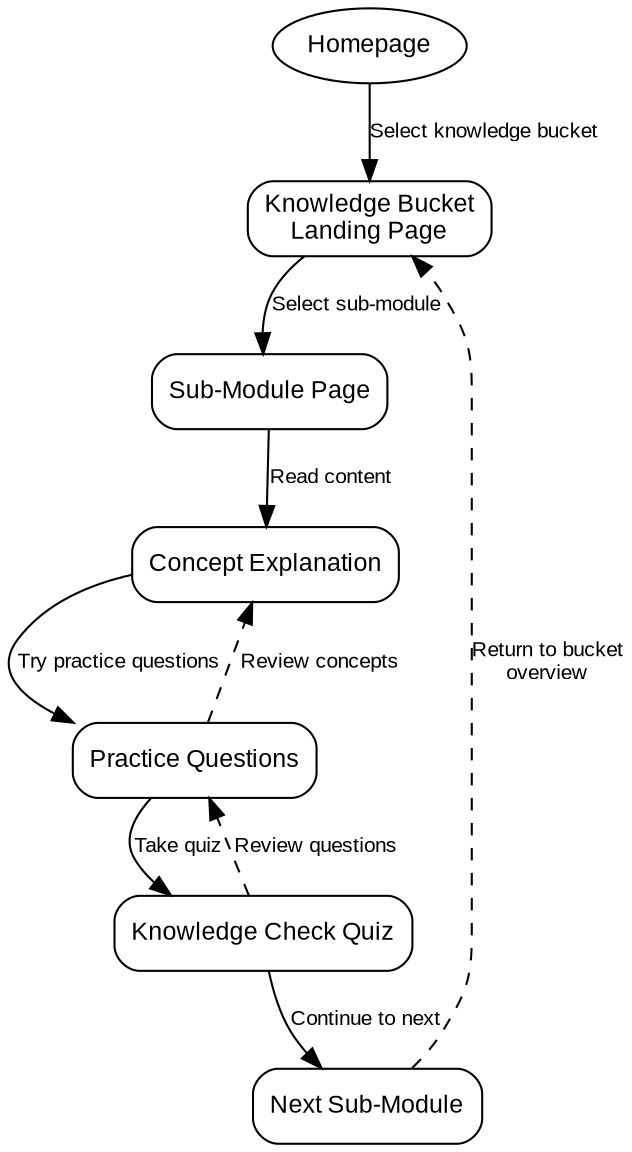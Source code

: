 // User Flow Diagrams for Investment Banking Interview Prep Website

// This file contains the user flow diagrams for the main user journeys through the website.
// These diagrams help visualize how users will navigate through the platform and interact
// with different features.

// Main Learning Path
digraph MainLearningPath {
  // Node styling
  node [shape=box, style=rounded, fontname="Arial", fontsize=12];
  edge [fontname="Arial", fontsize=10];
  
  // Start point
  start [label="Homepage", shape=oval];
  
  // Main flow
  bucket [label="Knowledge Bucket\nLanding Page"];
  submodule [label="Sub-Module Page"];
  concept [label="Concept Explanation"];
  practice [label="Practice Questions"];
  quiz [label="Knowledge Check Quiz"];
  next_submodule [label="Next Sub-Module"];
  
  // Connections
  start -> bucket [label="Select knowledge bucket"];
  bucket -> submodule [label="Select sub-module"];
  submodule -> concept [label="Read content"];
  concept -> practice [label="Try practice questions"];
  practice -> quiz [label="Take quiz"];
  quiz -> next_submodule [label="Continue to next"];
  next_submodule -> bucket [label="Return to bucket\noverview", style=dashed];
  
  // Alternative paths
  practice -> concept [label="Review concepts", style=dashed];
  quiz -> practice [label="Review questions", style=dashed];
}

// Practice Session Flow
digraph PracticeSessionFlow {
  // Node styling
  node [shape=box, style=rounded, fontname="Arial", fontsize=12];
  edge [fontname="Arial", fontsize=10];
  
  // Start point
  start [label="Homepage", shape=oval];
  
  // Main flow
  practice_hub [label="Practice Hub"];
  filter_questions [label="Filter Questions"];
  question_page [label="Individual Question"];
  hint [label="View Hint"];
  solution [label="Reveal Solution"];
  related [label="Related Questions"];
  next_question [label="Next Question"];
  
  // Connections
  start -> practice_hub [label="Go to Practice"];
  practice_hub -> filter_questions [label="Select filters"];
  filter_questions -> question_page [label="Select question"];
  question_page -> hint [label="Need help"];
  hint -> solution [label="Still stuck"];
  question_page -> solution [label="Check answer"];
  solution -> related [label="Explore related"];
  solution -> next_question [label="Continue"];
  next_question -> question_page [label="Loop"];
  
  // Alternative paths
  question_page -> practice_hub [label="Return to list", style=dashed];
  related -> question_page [label="Select related\nquestion", style=dashed];
}

// Interactive Tool Flow
digraph InteractiveToolFlow {
  // Node styling
  node [shape=box, style=rounded, fontname="Arial", fontsize=12];
  edge [fontname="Arial", fontsize=10];
  
  // Start point
  start [label="Sub-Module Page", shape=oval];
  
  // Main flow
  tool_intro [label="Tool Introduction"];
  input_parameters [label="Input Parameters"];
  calculate [label="Calculate Results"];
  view_results [label="View Results"];
  adjust_parameters [label="Adjust Parameters"];
  save_results [label="Save/Export Results"];
  
  // Connections
  start -> tool_intro [label="Launch tool"];
  tool_intro -> input_parameters [label="Set up calculation"];
  input_parameters -> calculate [label="Run calculation"];
  calculate -> view_results [label="See output"];
  view_results -> adjust_parameters [label="Modify inputs"];
  adjust_parameters -> calculate [label="Recalculate"];
  view_results -> save_results [label="Export"];
  
  // Alternative paths
  view_results -> start [label="Return to content", style=dashed];
  save_results -> start [label="Continue learning", style=dashed];
}

// Search and Discovery Flow
digraph SearchFlow {
  // Node styling
  node [shape=box, style=rounded, fontname="Arial", fontsize=12];
  edge [fontname="Arial", fontsize=10];
  
  // Start point
  start [label="Any Page", shape=oval];
  
  // Main flow
  search_input [label="Search Input"];
  search_results [label="Search Results"];
  filter_results [label="Filter Results"];
  content_page [label="Content Page"];
  related_content [label="Related Content"];
  
  // Connections
  start -> search_input [label="Enter search term"];
  search_input -> search_results [label="View results"];
  search_results -> filter_results [label="Apply filters"];
  filter_results -> search_results [label="Refined results"];
  search_results -> content_page [label="Select result"];
  content_page -> related_content [label="Explore related"];
  
  // Alternative paths
  content_page -> search_results [label="Back to results", style=dashed];
  related_content -> content_page [label="View related item", style=dashed];
}

// Mobile User Flow Considerations
digraph MobileUserFlow {
  // Node styling
  node [shape=box, style=rounded, fontname="Arial", fontsize=12];
  edge [fontname="Arial", fontsize=10];
  
  // Start point
  start [label="Mobile Homepage", shape=oval];
  
  // Main flow
  menu [label="Hamburger Menu"];
  bucket_list [label="Knowledge Buckets"];
  bucket_detail [label="Bucket Detail"];
  content_view [label="Content View"];
  bottom_nav [label="Bottom Navigation"];
  next_prev [label="Next/Previous"];
  
  // Connections
  start -> menu [label="Open menu"];
  menu -> bucket_list [label="Select section"];
  bucket_list -> bucket_detail [label="View bucket"];
  bucket_detail -> content_view [label="Read content"];
  content_view -> bottom_nav [label="Navigate"];
  bottom_nav -> next_prev [label="Move between\nsections"];
  
  // Alternative paths
  content_view -> menu [label="Change section", style=dashed];
  next_prev -> content_view [label="Continue reading", style=dashed];
}
